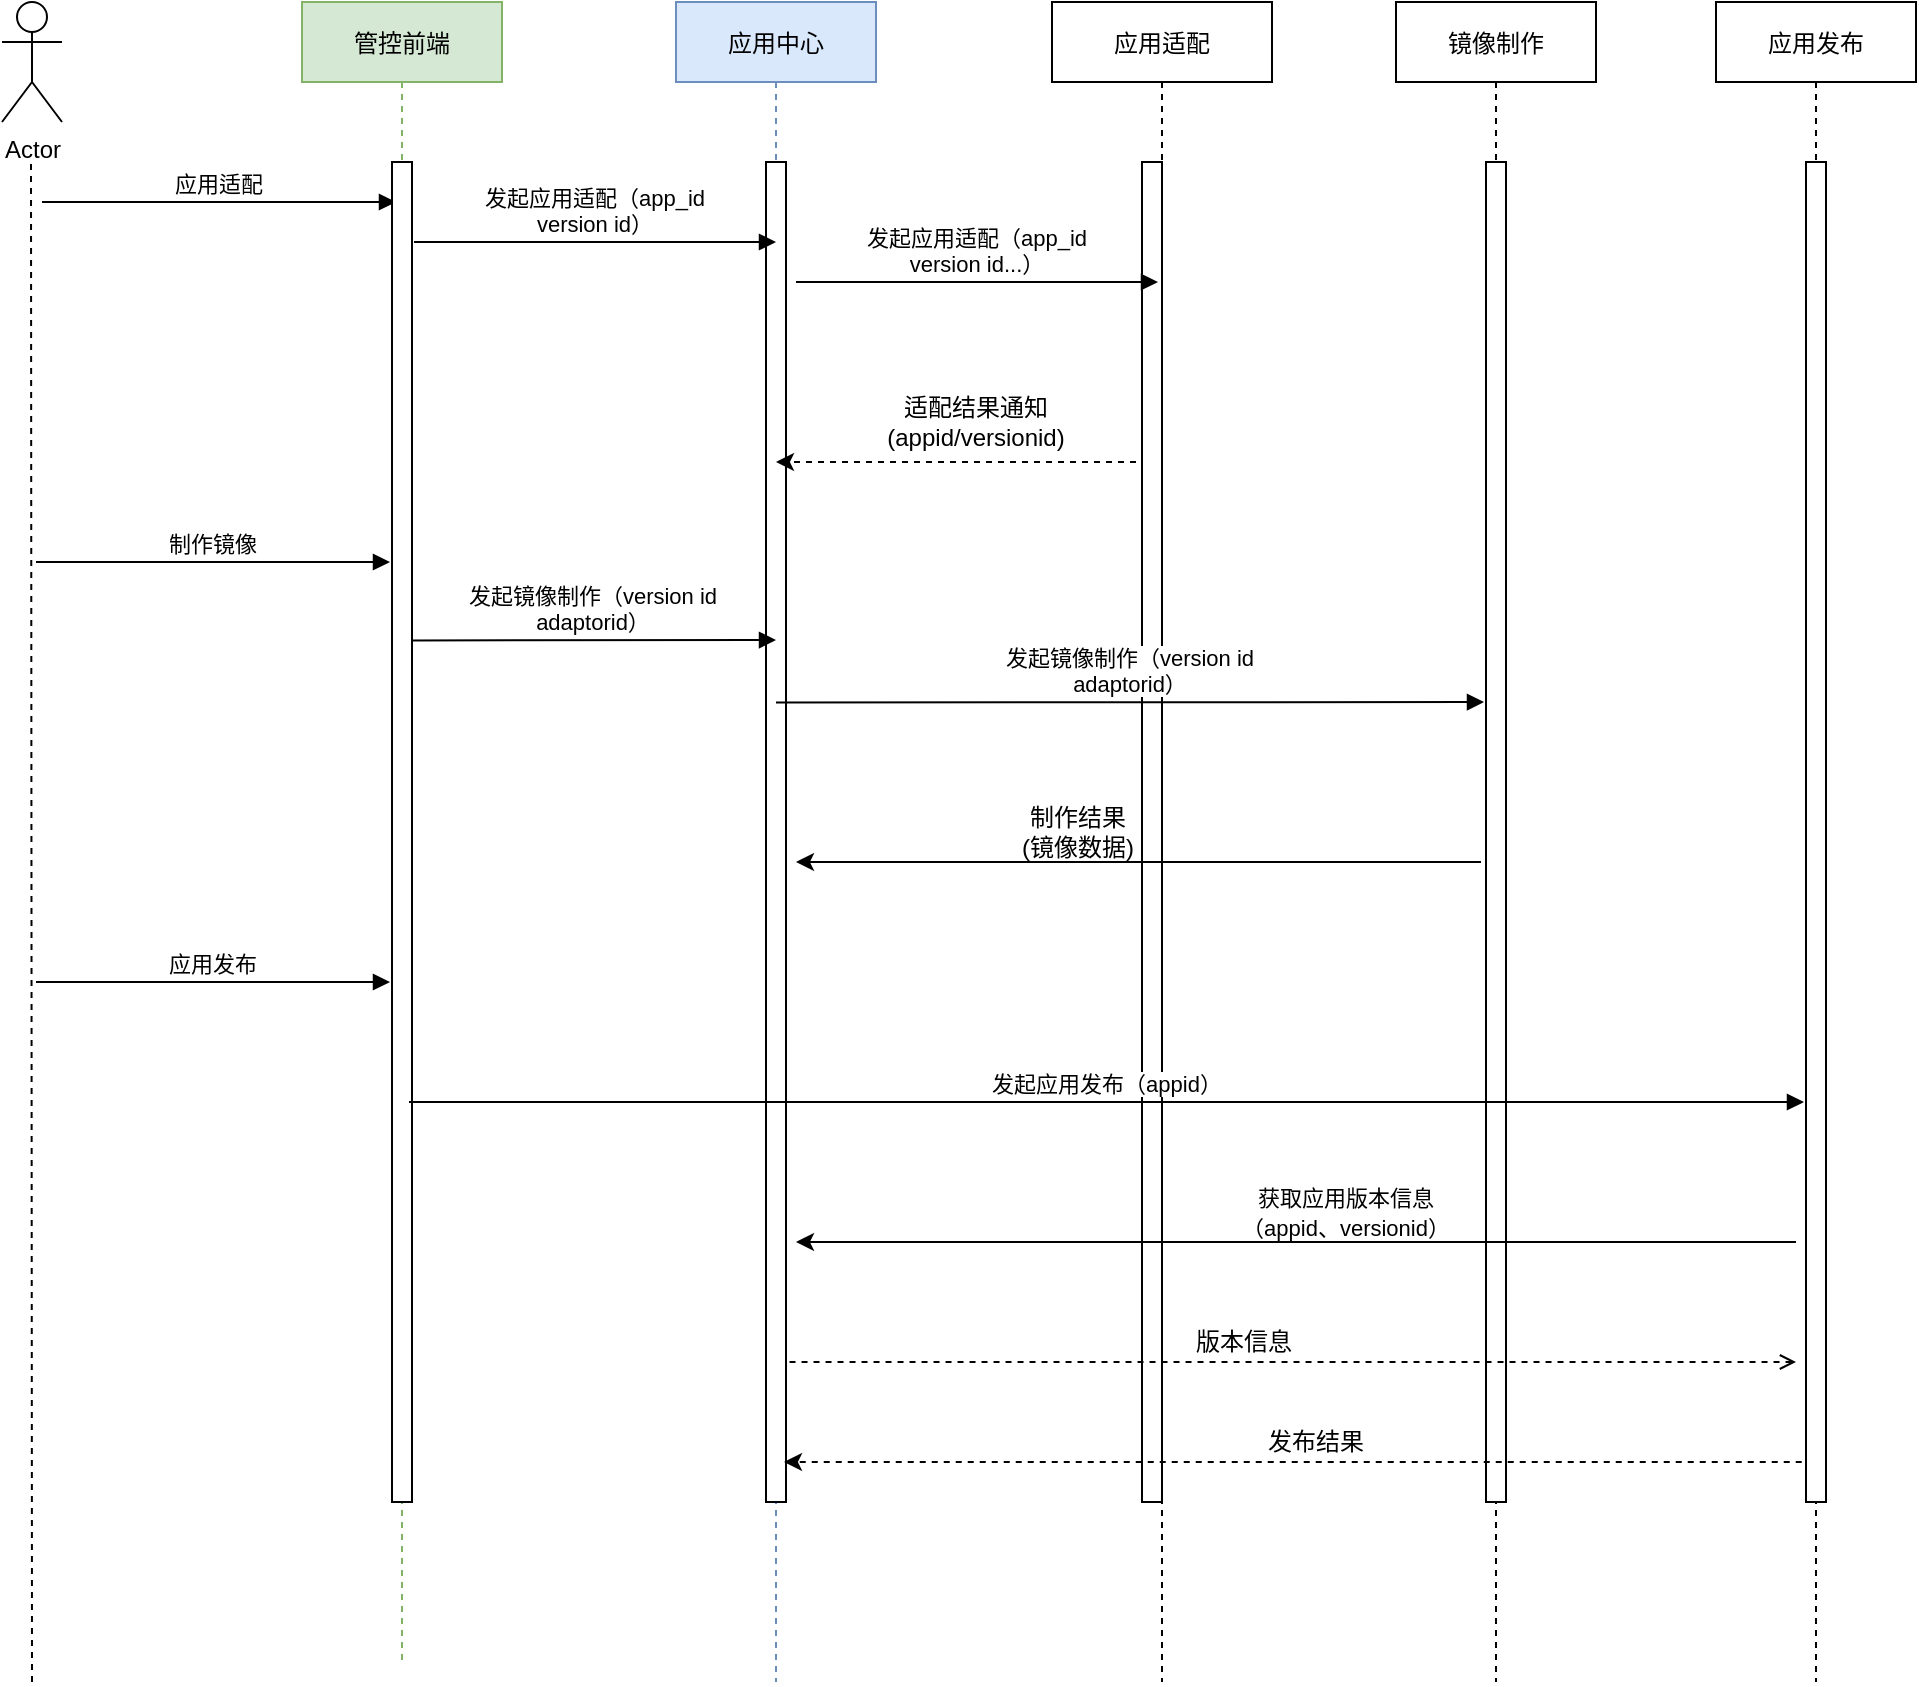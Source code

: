<mxfile version="14.8.1" type="github">
  <diagram id="kgpKYQtTHZ0yAKxKKP6v" name="Page-1">
    <mxGraphModel dx="2148" dy="841" grid="1" gridSize="10" guides="1" tooltips="1" connect="1" arrows="1" fold="1" page="1" pageScale="1" pageWidth="850" pageHeight="1100" math="0" shadow="0">
      <root>
        <mxCell id="0" />
        <mxCell id="1" parent="0" />
        <mxCell id="3nuBFxr9cyL0pnOWT2aG-1" value="应用中心" style="shape=umlLifeline;perimeter=lifelinePerimeter;container=1;collapsible=0;recursiveResize=0;rounded=0;shadow=0;strokeWidth=1;fillColor=#dae8fc;strokeColor=#6c8ebf;" parent="1" vertex="1">
          <mxGeometry x="110" y="80" width="100" height="840" as="geometry" />
        </mxCell>
        <mxCell id="3nuBFxr9cyL0pnOWT2aG-2" value="" style="points=[];perimeter=orthogonalPerimeter;rounded=0;shadow=0;strokeWidth=1;" parent="3nuBFxr9cyL0pnOWT2aG-1" vertex="1">
          <mxGeometry x="45" y="80" width="10" height="670" as="geometry" />
        </mxCell>
        <mxCell id="ESiC_F3gS_lafTuC3X_f-3" value="Actor" style="shape=umlActor;verticalLabelPosition=bottom;verticalAlign=top;html=1;outlineConnect=0;" parent="1" vertex="1">
          <mxGeometry x="-227" y="80" width="30" height="60" as="geometry" />
        </mxCell>
        <mxCell id="ESiC_F3gS_lafTuC3X_f-8" value="" style="endArrow=none;dashed=1;html=1;" parent="1" edge="1">
          <mxGeometry width="50" height="50" relative="1" as="geometry">
            <mxPoint x="-212" y="920" as="sourcePoint" />
            <mxPoint x="-212.5" y="160" as="targetPoint" />
          </mxGeometry>
        </mxCell>
        <mxCell id="ESiC_F3gS_lafTuC3X_f-10" value="应用适配" style="shape=umlLifeline;perimeter=lifelinePerimeter;container=1;collapsible=0;recursiveResize=0;rounded=0;shadow=0;strokeWidth=1;" parent="1" vertex="1">
          <mxGeometry x="298" y="80" width="110" height="840" as="geometry" />
        </mxCell>
        <mxCell id="ESiC_F3gS_lafTuC3X_f-11" value="" style="points=[];perimeter=orthogonalPerimeter;rounded=0;shadow=0;strokeWidth=1;" parent="ESiC_F3gS_lafTuC3X_f-10" vertex="1">
          <mxGeometry x="45" y="80" width="10" height="670" as="geometry" />
        </mxCell>
        <mxCell id="ESiC_F3gS_lafTuC3X_f-19" value="镜像制作" style="shape=umlLifeline;perimeter=lifelinePerimeter;container=1;collapsible=0;recursiveResize=0;rounded=0;shadow=0;strokeWidth=1;" parent="1" vertex="1">
          <mxGeometry x="470" y="80" width="100" height="840" as="geometry" />
        </mxCell>
        <mxCell id="ESiC_F3gS_lafTuC3X_f-20" value="" style="points=[];perimeter=orthogonalPerimeter;rounded=0;shadow=0;strokeWidth=1;" parent="ESiC_F3gS_lafTuC3X_f-19" vertex="1">
          <mxGeometry x="45" y="80" width="10" height="670" as="geometry" />
        </mxCell>
        <mxCell id="ESiC_F3gS_lafTuC3X_f-21" value="应用适配" style="verticalAlign=bottom;endArrow=block;shadow=0;strokeWidth=1;" parent="1" edge="1">
          <mxGeometry relative="1" as="geometry">
            <mxPoint x="-207" y="180.0" as="sourcePoint" />
            <mxPoint x="-30" y="180" as="targetPoint" />
          </mxGeometry>
        </mxCell>
        <mxCell id="ESiC_F3gS_lafTuC3X_f-22" value="" style="endArrow=classic;html=1;dashed=1;startArrow=none;startFill=0;" parent="1" target="3nuBFxr9cyL0pnOWT2aG-1" edge="1">
          <mxGeometry width="50" height="50" relative="1" as="geometry">
            <mxPoint x="340" y="310" as="sourcePoint" />
            <mxPoint x="170" y="310" as="targetPoint" />
          </mxGeometry>
        </mxCell>
        <mxCell id="ESiC_F3gS_lafTuC3X_f-25" value="适配结果通知(appid/versionid)" style="text;html=1;strokeColor=none;fillColor=none;align=center;verticalAlign=middle;whiteSpace=wrap;rounded=0;" parent="1" vertex="1">
          <mxGeometry x="210" y="280" width="100" height="20" as="geometry" />
        </mxCell>
        <mxCell id="ESiC_F3gS_lafTuC3X_f-26" value="发起镜像制作（version id&#xa;adaptorid）" style="verticalAlign=bottom;endArrow=block;shadow=0;strokeWidth=1;exitX=0.9;exitY=0.357;exitDx=0;exitDy=0;exitPerimeter=0;" parent="1" source="ESiC_F3gS_lafTuC3X_f-28" edge="1">
          <mxGeometry relative="1" as="geometry">
            <mxPoint x="166.5" y="400.0" as="sourcePoint" />
            <mxPoint x="160" y="399" as="targetPoint" />
          </mxGeometry>
        </mxCell>
        <mxCell id="ESiC_F3gS_lafTuC3X_f-27" value="管控前端" style="shape=umlLifeline;perimeter=lifelinePerimeter;container=1;collapsible=0;recursiveResize=0;rounded=0;shadow=0;strokeWidth=1;fillColor=#d5e8d4;strokeColor=#82b366;" parent="1" vertex="1">
          <mxGeometry x="-77" y="80" width="100" height="830" as="geometry" />
        </mxCell>
        <mxCell id="ESiC_F3gS_lafTuC3X_f-28" value="" style="points=[];perimeter=orthogonalPerimeter;rounded=0;shadow=0;strokeWidth=1;" parent="ESiC_F3gS_lafTuC3X_f-27" vertex="1">
          <mxGeometry x="45" y="80" width="10" height="670" as="geometry" />
        </mxCell>
        <mxCell id="ESiC_F3gS_lafTuC3X_f-29" value="发起应用适配（app_id&#xa;version id）" style="verticalAlign=bottom;endArrow=block;shadow=0;strokeWidth=1;" parent="1" edge="1">
          <mxGeometry relative="1" as="geometry">
            <mxPoint x="-21" y="200.0" as="sourcePoint" />
            <mxPoint x="160" y="200" as="targetPoint" />
          </mxGeometry>
        </mxCell>
        <mxCell id="ESiC_F3gS_lafTuC3X_f-34" value="制作镜像" style="verticalAlign=bottom;endArrow=block;shadow=0;strokeWidth=1;" parent="1" edge="1">
          <mxGeometry relative="1" as="geometry">
            <mxPoint x="-210" y="360.0" as="sourcePoint" />
            <mxPoint x="-33" y="360" as="targetPoint" />
          </mxGeometry>
        </mxCell>
        <mxCell id="ESiC_F3gS_lafTuC3X_f-40" value="制作结果&lt;br&gt;(镜像数据)" style="text;html=1;strokeColor=none;fillColor=none;align=center;verticalAlign=middle;whiteSpace=wrap;rounded=0;" parent="1" vertex="1">
          <mxGeometry x="280" y="485" width="62" height="20" as="geometry" />
        </mxCell>
        <mxCell id="ESiC_F3gS_lafTuC3X_f-41" value="应用发布" style="verticalAlign=bottom;endArrow=block;shadow=0;strokeWidth=1;" parent="1" edge="1">
          <mxGeometry relative="1" as="geometry">
            <mxPoint x="-210" y="570.0" as="sourcePoint" />
            <mxPoint x="-33" y="570" as="targetPoint" />
          </mxGeometry>
        </mxCell>
        <mxCell id="ESiC_F3gS_lafTuC3X_f-43" value="发起应用发布（appid）" style="verticalAlign=bottom;endArrow=block;shadow=0;strokeWidth=1;" parent="1" edge="1">
          <mxGeometry relative="1" as="geometry">
            <mxPoint x="-23.5" y="630" as="sourcePoint" />
            <mxPoint x="674" y="630" as="targetPoint" />
          </mxGeometry>
        </mxCell>
        <mxCell id="ESiC_F3gS_lafTuC3X_f-44" value="应用发布" style="shape=umlLifeline;perimeter=lifelinePerimeter;container=1;collapsible=0;recursiveResize=0;rounded=0;shadow=0;strokeWidth=1;" parent="1" vertex="1">
          <mxGeometry x="630" y="80" width="100" height="840" as="geometry" />
        </mxCell>
        <mxCell id="ESiC_F3gS_lafTuC3X_f-45" value="" style="points=[];perimeter=orthogonalPerimeter;rounded=0;shadow=0;strokeWidth=1;" parent="ESiC_F3gS_lafTuC3X_f-44" vertex="1">
          <mxGeometry x="45" y="80" width="10" height="670" as="geometry" />
        </mxCell>
        <mxCell id="ESiC_F3gS_lafTuC3X_f-46" value="" style="endArrow=classic;html=1;dashed=1;startArrow=none;startFill=0;endFill=1;" parent="1" edge="1">
          <mxGeometry width="50" height="50" relative="1" as="geometry">
            <mxPoint x="672.87" y="810" as="sourcePoint" />
            <mxPoint x="164" y="810" as="targetPoint" />
          </mxGeometry>
        </mxCell>
        <mxCell id="ESiC_F3gS_lafTuC3X_f-47" value="发布结果" style="text;html=1;strokeColor=none;fillColor=none;align=center;verticalAlign=middle;whiteSpace=wrap;rounded=0;" parent="1" vertex="1">
          <mxGeometry x="370" y="790" width="120" height="20" as="geometry" />
        </mxCell>
        <mxCell id="ESiC_F3gS_lafTuC3X_f-48" value="" style="endArrow=classic;html=1;" parent="1" edge="1">
          <mxGeometry width="50" height="50" relative="1" as="geometry">
            <mxPoint x="670" y="700" as="sourcePoint" />
            <mxPoint x="170" y="700" as="targetPoint" />
          </mxGeometry>
        </mxCell>
        <mxCell id="ESiC_F3gS_lafTuC3X_f-49" value="&lt;span style=&quot;font-size: 11px ; background-color: rgb(255 , 255 , 255)&quot;&gt;获取应用版本信息&lt;/span&gt;&lt;br style=&quot;padding: 0px ; margin: 0px ; font-size: 11px&quot;&gt;&lt;span style=&quot;font-size: 11px ; background-color: rgb(255 , 255 , 255)&quot;&gt;（appid、versionid）&lt;/span&gt;" style="text;html=1;strokeColor=none;fillColor=none;align=center;verticalAlign=middle;whiteSpace=wrap;rounded=0;" parent="1" vertex="1">
          <mxGeometry x="370" y="680" width="150" height="10" as="geometry" />
        </mxCell>
        <mxCell id="ESiC_F3gS_lafTuC3X_f-51" value="" style="endArrow=none;html=1;dashed=1;startArrow=open;startFill=0;endFill=0;" parent="1" edge="1">
          <mxGeometry width="50" height="50" relative="1" as="geometry">
            <mxPoint x="670" y="760" as="sourcePoint" />
            <mxPoint x="165.25" y="760" as="targetPoint" />
          </mxGeometry>
        </mxCell>
        <mxCell id="ESiC_F3gS_lafTuC3X_f-52" value="版本信息" style="text;html=1;strokeColor=none;fillColor=none;align=center;verticalAlign=middle;whiteSpace=wrap;rounded=0;" parent="1" vertex="1">
          <mxGeometry x="363" y="740" width="62" height="20" as="geometry" />
        </mxCell>
        <mxCell id="GJE48jaqhEceVpNbBeRl-1" value="发起应用适配（app_id&#xa;version id...）" style="verticalAlign=bottom;endArrow=block;shadow=0;strokeWidth=1;" parent="1" edge="1">
          <mxGeometry relative="1" as="geometry">
            <mxPoint x="170" y="220.0" as="sourcePoint" />
            <mxPoint x="351" y="220" as="targetPoint" />
          </mxGeometry>
        </mxCell>
        <mxCell id="GJE48jaqhEceVpNbBeRl-2" value="发起镜像制作（version id&#xa;adaptorid）" style="verticalAlign=bottom;endArrow=block;shadow=0;strokeWidth=1;exitX=0.9;exitY=0.357;exitDx=0;exitDy=0;exitPerimeter=0;entryX=-0.1;entryY=0.403;entryDx=0;entryDy=0;entryPerimeter=0;" parent="1" edge="1" target="ESiC_F3gS_lafTuC3X_f-20">
          <mxGeometry relative="1" as="geometry">
            <mxPoint x="160" y="430.19" as="sourcePoint" />
            <mxPoint x="343" y="430" as="targetPoint" />
          </mxGeometry>
        </mxCell>
        <mxCell id="GJE48jaqhEceVpNbBeRl-4" value="" style="endArrow=classic;html=1;" parent="1" edge="1">
          <mxGeometry width="50" height="50" relative="1" as="geometry">
            <mxPoint x="512.5" y="510" as="sourcePoint" />
            <mxPoint x="170" y="510" as="targetPoint" />
          </mxGeometry>
        </mxCell>
      </root>
    </mxGraphModel>
  </diagram>
</mxfile>
